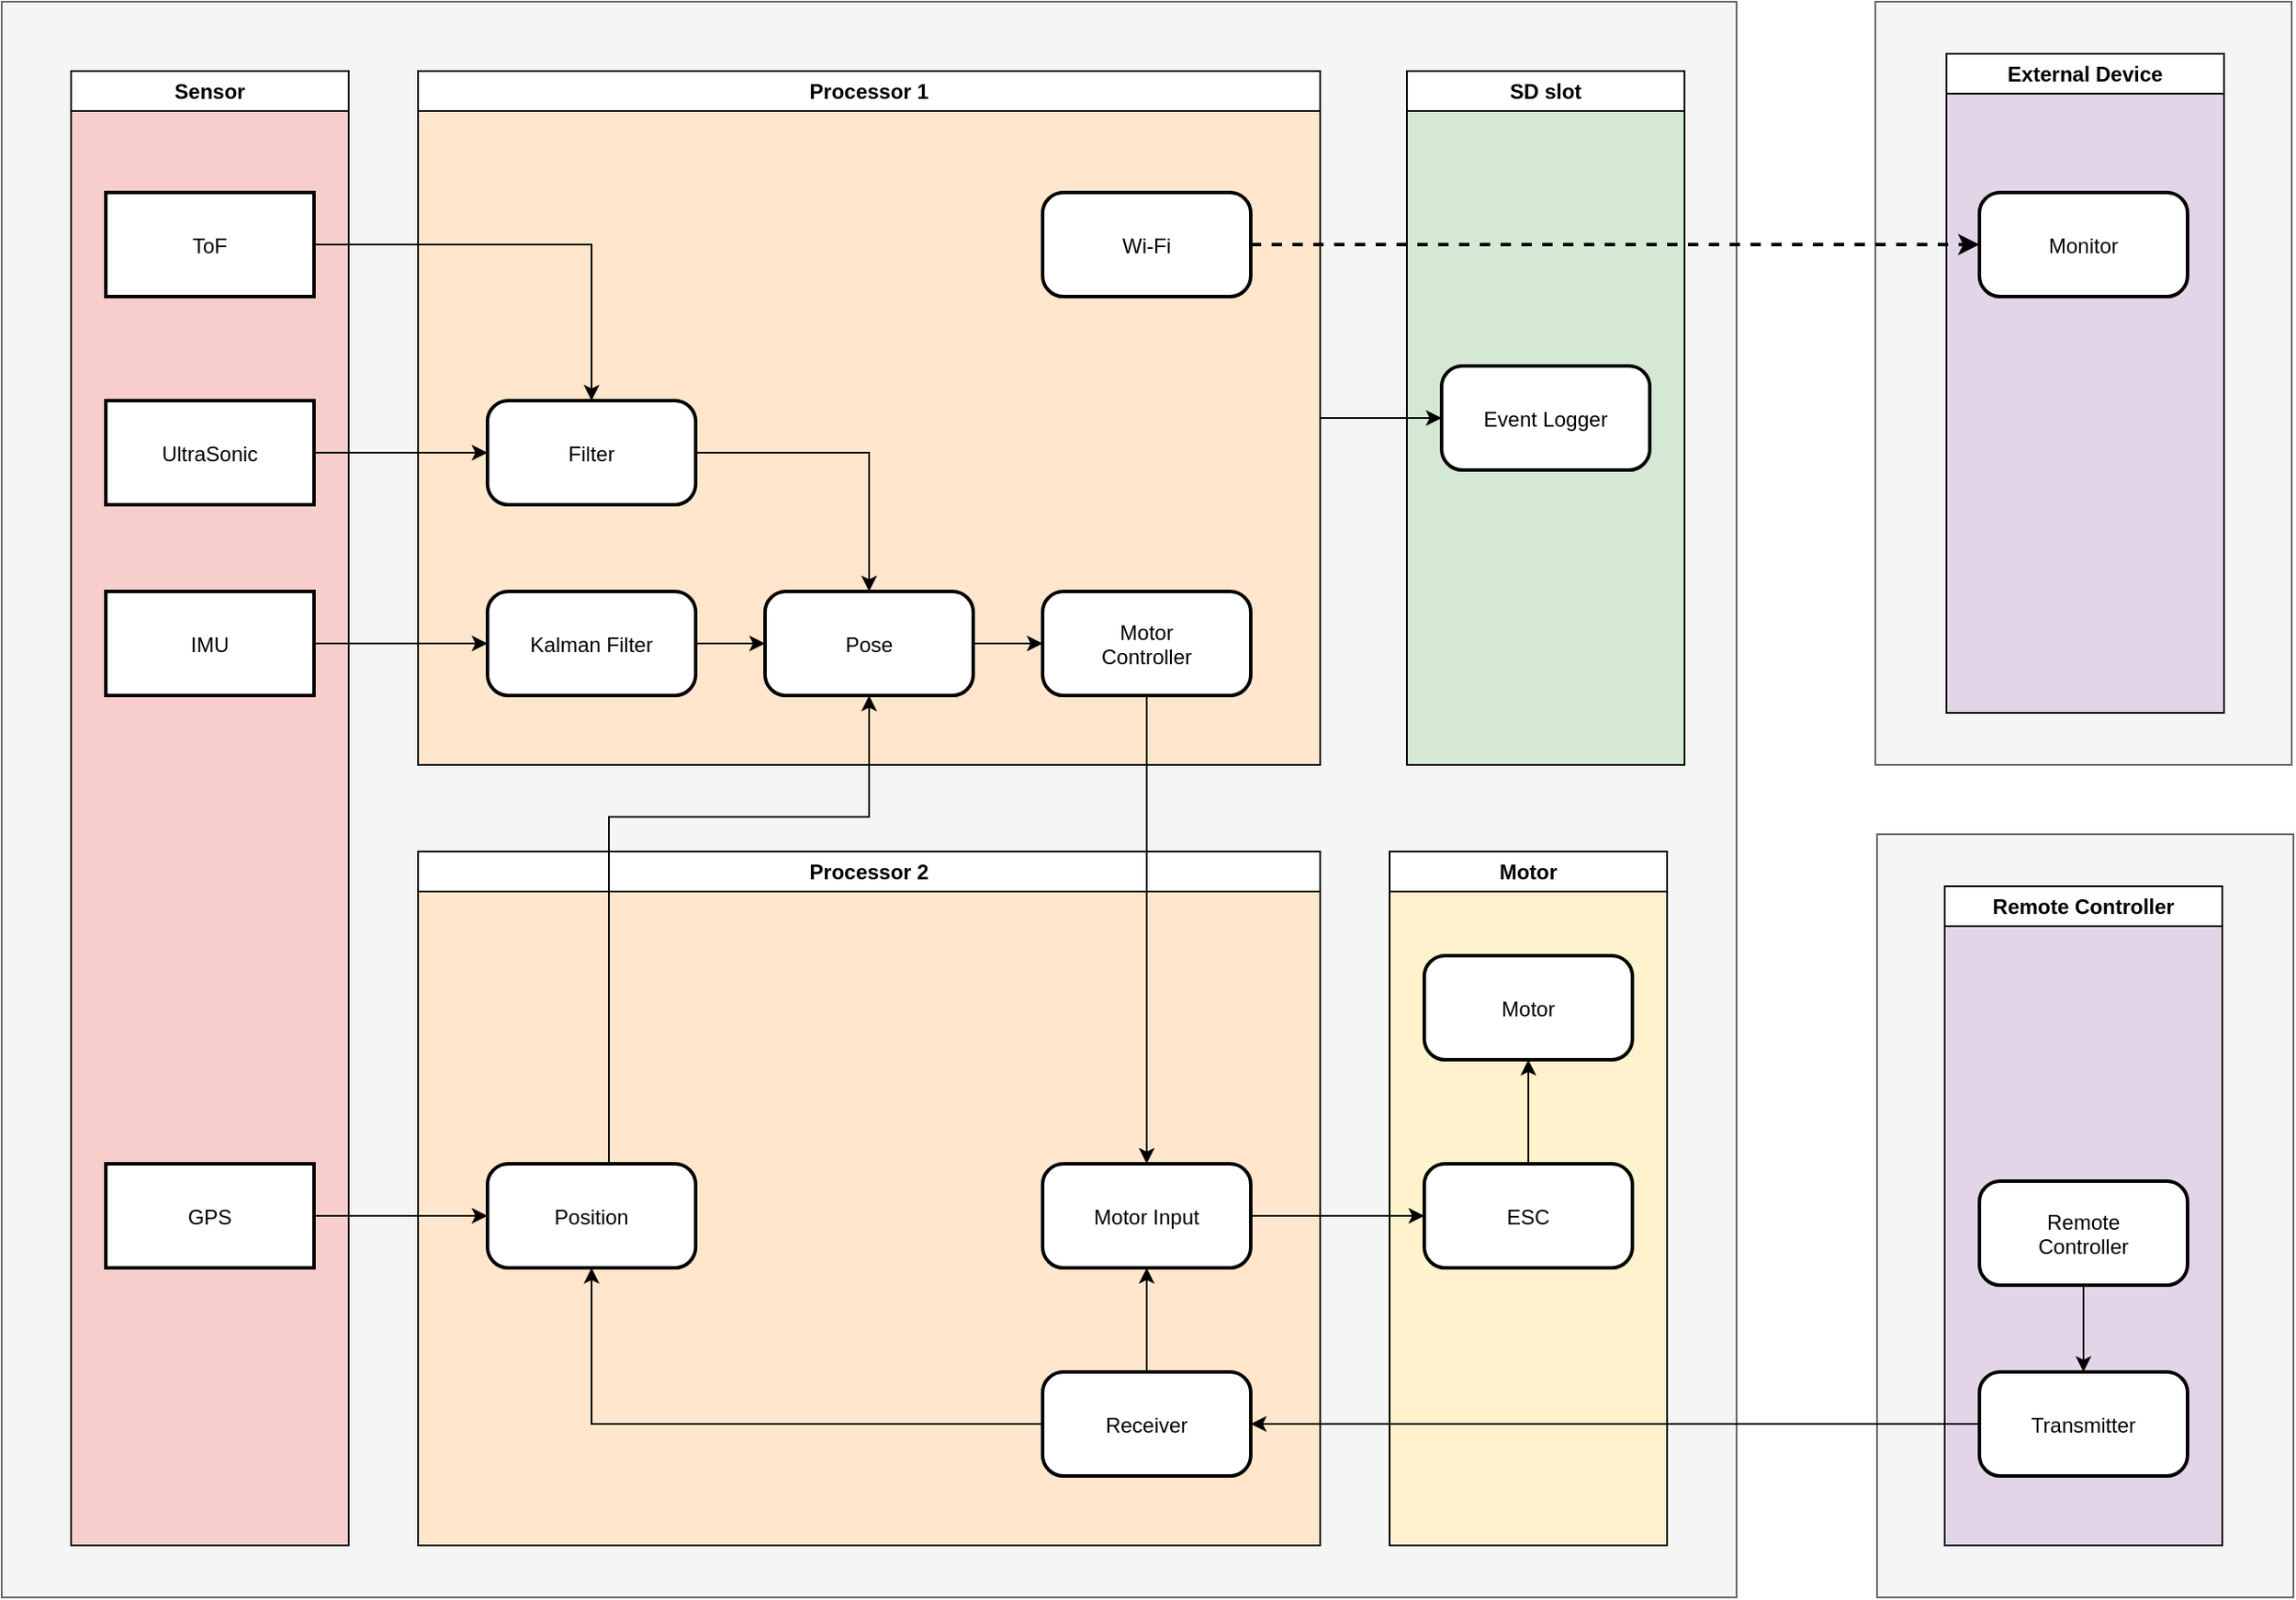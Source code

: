 <mxfile version="26.0.9">
  <diagram name="페이지-1" id="bvoraGdHje81HjMtSAm7">
    <mxGraphModel dx="1419" dy="814" grid="1" gridSize="10" guides="1" tooltips="1" connect="1" arrows="1" fold="1" page="1" pageScale="1" pageWidth="827" pageHeight="1169" math="0" shadow="0">
      <root>
        <mxCell id="0" />
        <mxCell id="1" parent="0" />
        <mxCell id="vDnxMf5aPKPBda2evDdI-67" value="" style="rounded=0;whiteSpace=wrap;html=1;fillColor=#f5f5f5;fontColor=#333333;strokeColor=#666666;" parent="1" vertex="1">
          <mxGeometry x="80" y="80" width="1000" height="920" as="geometry" />
        </mxCell>
        <mxCell id="_7KGbnga0klczahn__e4-11" value="" style="rounded=0;whiteSpace=wrap;html=1;fillColor=#ffe6cc;strokeColor=#d79b00;" parent="1" vertex="1">
          <mxGeometry x="320" y="570" width="520" height="400" as="geometry" />
        </mxCell>
        <mxCell id="vDnxMf5aPKPBda2evDdI-63" value="" style="rounded=0;whiteSpace=wrap;html=1;fillColor=#fff2cc;strokeColor=#d6b656;" parent="1" vertex="1">
          <mxGeometry x="880" y="570" width="160" height="400" as="geometry" />
        </mxCell>
        <mxCell id="vDnxMf5aPKPBda2evDdI-62" value="" style="rounded=0;whiteSpace=wrap;html=1;fillColor=#ffe6cc;strokeColor=#d79b00;" parent="1" vertex="1">
          <mxGeometry x="320" y="120" width="520" height="400" as="geometry" />
        </mxCell>
        <mxCell id="vDnxMf5aPKPBda2evDdI-61" value="" style="rounded=0;whiteSpace=wrap;html=1;fillColor=#f8cecc;strokeColor=#b85450;" parent="1" vertex="1">
          <mxGeometry x="120" y="120" width="160" height="850" as="geometry" />
        </mxCell>
        <mxCell id="vDnxMf5aPKPBda2evDdI-59" style="edgeStyle=orthogonalEdgeStyle;rounded=0;orthogonalLoop=1;jettySize=auto;html=1;" parent="1" source="vDnxMf5aPKPBda2evDdI-49" target="vDnxMf5aPKPBda2evDdI-30" edge="1">
          <mxGeometry relative="1" as="geometry" />
        </mxCell>
        <mxCell id="vDnxMf5aPKPBda2evDdI-68" value="Sensor" style="swimlane;whiteSpace=wrap;html=1;rounded=0;fillStyle=solid;" parent="1" vertex="1">
          <mxGeometry x="120" y="120" width="160" height="850" as="geometry" />
        </mxCell>
        <mxCell id="vDnxMf5aPKPBda2evDdI-22" value="ToF" style="rounded=0;arcSize=20;strokeWidth=2" parent="vDnxMf5aPKPBda2evDdI-68" vertex="1">
          <mxGeometry x="20" y="70" width="120" height="60" as="geometry" />
        </mxCell>
        <mxCell id="vDnxMf5aPKPBda2evDdI-69" value="Processor 1" style="swimlane;whiteSpace=wrap;html=1;container=0;" parent="1" vertex="1">
          <mxGeometry x="320" y="120" width="520" height="400" as="geometry" />
        </mxCell>
        <mxCell id="_7KGbnga0klczahn__e4-51" value="Motor&#xa;Controller" style="rounded=1;arcSize=20;strokeWidth=2" parent="vDnxMf5aPKPBda2evDdI-69" vertex="1">
          <mxGeometry x="360" y="300" width="120" height="60" as="geometry" />
        </mxCell>
        <mxCell id="10" value="Kalman Filter" style="rounded=1;arcSize=20;strokeWidth=2" parent="vDnxMf5aPKPBda2evDdI-69" vertex="1">
          <mxGeometry x="40" y="300" width="120" height="60" as="geometry" />
        </mxCell>
        <mxCell id="vDnxMf5aPKPBda2evDdI-30" value="Pose" style="rounded=1;arcSize=20;strokeWidth=2" parent="vDnxMf5aPKPBda2evDdI-69" vertex="1">
          <mxGeometry x="200" y="300" width="120" height="60" as="geometry" />
        </mxCell>
        <mxCell id="11" value="IMU" style="rounded=0;arcSize=20;strokeWidth=2" parent="vDnxMf5aPKPBda2evDdI-69" vertex="1">
          <mxGeometry x="-180" y="300" width="120" height="60" as="geometry" />
        </mxCell>
        <mxCell id="vDnxMf5aPKPBda2evDdI-44" style="edgeStyle=orthogonalEdgeStyle;rounded=0;orthogonalLoop=1;jettySize=auto;html=1;" parent="vDnxMf5aPKPBda2evDdI-69" source="10" target="vDnxMf5aPKPBda2evDdI-30" edge="1">
          <mxGeometry relative="1" as="geometry" />
        </mxCell>
        <mxCell id="vDnxMf5aPKPBda2evDdI-54" style="edgeStyle=orthogonalEdgeStyle;rounded=0;orthogonalLoop=1;jettySize=auto;html=1;" parent="vDnxMf5aPKPBda2evDdI-69" source="vDnxMf5aPKPBda2evDdI-30" target="_7KGbnga0klczahn__e4-51" edge="1">
          <mxGeometry relative="1" as="geometry" />
        </mxCell>
        <mxCell id="vDnxMf5aPKPBda2evDdI-43" style="edgeStyle=orthogonalEdgeStyle;rounded=0;orthogonalLoop=1;jettySize=auto;html=1;" parent="vDnxMf5aPKPBda2evDdI-69" source="11" target="10" edge="1">
          <mxGeometry relative="1" as="geometry" />
        </mxCell>
        <mxCell id="YjUfUg1ahw0oZ-kAptot-12" value="Wi-Fi" style="rounded=1;arcSize=20;strokeWidth=2" parent="vDnxMf5aPKPBda2evDdI-69" vertex="1">
          <mxGeometry x="360" y="70" width="120" height="60" as="geometry" />
        </mxCell>
        <mxCell id="7hqAz0OuhL2_IKrjsIzB-12" value="" style="rounded=0;whiteSpace=wrap;html=1;fillColor=#f5f5f5;fontColor=#333333;strokeColor=#666666;" parent="1" vertex="1">
          <mxGeometry x="1161" y="560" width="240" height="440" as="geometry" />
        </mxCell>
        <mxCell id="7hqAz0OuhL2_IKrjsIzB-14" value="" style="rounded=0;whiteSpace=wrap;html=1;fillColor=#e1d5e7;strokeColor=#9673a6;" parent="1" vertex="1">
          <mxGeometry x="1200" y="590" width="160" height="380" as="geometry" />
        </mxCell>
        <mxCell id="7hqAz0OuhL2_IKrjsIzB-15" value="Remote Controller" style="swimlane;whiteSpace=wrap;html=1;" parent="1" vertex="1">
          <mxGeometry x="1200" y="590" width="160" height="380" as="geometry" />
        </mxCell>
        <mxCell id="7hqAz0OuhL2_IKrjsIzB-17" style="edgeStyle=orthogonalEdgeStyle;rounded=0;orthogonalLoop=1;jettySize=auto;html=1;" parent="1" source="vDnxMf5aPKPBda2evDdI-25" target="vDnxMf5aPKPBda2evDdI-26" edge="1">
          <mxGeometry relative="1" as="geometry" />
        </mxCell>
        <mxCell id="_7KGbnga0klczahn__e4-46" value="Processor 2" style="swimlane;whiteSpace=wrap;html=1;container=0;" parent="1" vertex="1">
          <mxGeometry x="320" y="570" width="520" height="400" as="geometry" />
        </mxCell>
        <mxCell id="9" value="Motor Input" style="rounded=1;arcSize=20;strokeWidth=2" parent="_7KGbnga0klczahn__e4-46" vertex="1">
          <mxGeometry x="360" y="180" width="120" height="60" as="geometry" />
        </mxCell>
        <mxCell id="vDnxMf5aPKPBda2evDdI-57" style="edgeStyle=orthogonalEdgeStyle;rounded=0;orthogonalLoop=1;jettySize=auto;html=1;" parent="1" source="9" target="vDnxMf5aPKPBda2evDdI-31" edge="1">
          <mxGeometry relative="1" as="geometry">
            <Array as="points">
              <mxPoint x="910" y="780" />
            </Array>
          </mxGeometry>
        </mxCell>
        <mxCell id="vDnxMf5aPKPBda2evDdI-25" value="Transmitter" style="rounded=1;arcSize=20;strokeWidth=2" parent="1" vertex="1">
          <mxGeometry x="1220" y="870" width="120" height="60" as="geometry" />
        </mxCell>
        <mxCell id="7hqAz0OuhL2_IKrjsIzB-11" value="Remote&#xa;Controller" style="rounded=1;arcSize=20;strokeWidth=2" parent="1" vertex="1">
          <mxGeometry x="1220" y="760" width="120" height="60" as="geometry" />
        </mxCell>
        <mxCell id="7hqAz0OuhL2_IKrjsIzB-18" style="edgeStyle=orthogonalEdgeStyle;rounded=0;orthogonalLoop=1;jettySize=auto;html=1;" parent="1" source="7hqAz0OuhL2_IKrjsIzB-11" target="vDnxMf5aPKPBda2evDdI-25" edge="1">
          <mxGeometry relative="1" as="geometry" />
        </mxCell>
        <mxCell id="_7KGbnga0klczahn__e4-52" value="" style="edgeStyle=orthogonalEdgeStyle;rounded=0;orthogonalLoop=1;jettySize=auto;html=1;" parent="1" source="_7KGbnga0klczahn__e4-51" target="9" edge="1">
          <mxGeometry relative="1" as="geometry" />
        </mxCell>
        <mxCell id="vDnxMf5aPKPBda2evDdI-49" value="Filter" style="rounded=1;arcSize=20;strokeWidth=2" parent="1" vertex="1">
          <mxGeometry x="360" y="310" width="120" height="60" as="geometry" />
        </mxCell>
        <mxCell id="vDnxMf5aPKPBda2evDdI-50" style="edgeStyle=orthogonalEdgeStyle;rounded=0;orthogonalLoop=1;jettySize=auto;html=1;" parent="1" source="vDnxMf5aPKPBda2evDdI-22" target="vDnxMf5aPKPBda2evDdI-49" edge="1">
          <mxGeometry relative="1" as="geometry" />
        </mxCell>
        <mxCell id="vDnxMf5aPKPBda2evDdI-51" style="edgeStyle=orthogonalEdgeStyle;rounded=0;orthogonalLoop=1;jettySize=auto;html=1;" parent="1" source="vDnxMf5aPKPBda2evDdI-23" target="vDnxMf5aPKPBda2evDdI-49" edge="1">
          <mxGeometry relative="1" as="geometry" />
        </mxCell>
        <mxCell id="vDnxMf5aPKPBda2evDdI-70" value="Motor" style="swimlane;whiteSpace=wrap;html=1;" parent="1" vertex="1">
          <mxGeometry x="880" y="570" width="160" height="400" as="geometry" />
        </mxCell>
        <mxCell id="vDnxMf5aPKPBda2evDdI-23" value="UltraSonic" style="rounded=0;arcSize=20;strokeWidth=2" parent="1" vertex="1">
          <mxGeometry x="140" y="310" width="120" height="60" as="geometry" />
        </mxCell>
        <mxCell id="YXquaI-7YXbaa9HRJ2PI-11" style="edgeStyle=orthogonalEdgeStyle;rounded=0;orthogonalLoop=1;jettySize=auto;html=1;" edge="1" parent="1" source="vDnxMf5aPKPBda2evDdI-26" target="9">
          <mxGeometry relative="1" as="geometry" />
        </mxCell>
        <mxCell id="YXquaI-7YXbaa9HRJ2PI-14" style="edgeStyle=orthogonalEdgeStyle;rounded=0;orthogonalLoop=1;jettySize=auto;html=1;" edge="1" parent="1" source="vDnxMf5aPKPBda2evDdI-26" target="_7KGbnga0klczahn__e4-50">
          <mxGeometry relative="1" as="geometry" />
        </mxCell>
        <mxCell id="vDnxMf5aPKPBda2evDdI-26" value="Receiver" style="rounded=1;arcSize=20;strokeWidth=2" parent="1" vertex="1">
          <mxGeometry x="680" y="870" width="120" height="60" as="geometry" />
        </mxCell>
        <mxCell id="vDnxMf5aPKPBda2evDdI-21" value="GPS" style="rounded=0;arcSize=20;strokeWidth=2" parent="1" vertex="1">
          <mxGeometry x="140" y="750" width="120" height="60" as="geometry" />
        </mxCell>
        <mxCell id="aU3fIFS9kwVcD8JixQWr-21" style="edgeStyle=orthogonalEdgeStyle;rounded=0;orthogonalLoop=1;jettySize=auto;html=1;" parent="1" source="_7KGbnga0klczahn__e4-50" target="vDnxMf5aPKPBda2evDdI-30" edge="1">
          <mxGeometry relative="1" as="geometry">
            <Array as="points">
              <mxPoint x="430" y="550" />
              <mxPoint x="580" y="550" />
            </Array>
          </mxGeometry>
        </mxCell>
        <mxCell id="_7KGbnga0klczahn__e4-50" value="Position" style="rounded=1;arcSize=20;strokeWidth=2" parent="1" vertex="1">
          <mxGeometry x="360" y="750" width="120" height="60" as="geometry" />
        </mxCell>
        <mxCell id="vDnxMf5aPKPBda2evDdI-60" style="edgeStyle=orthogonalEdgeStyle;rounded=0;orthogonalLoop=1;jettySize=auto;html=1;entryX=0;entryY=0.5;entryDx=0;entryDy=0;" parent="1" source="vDnxMf5aPKPBda2evDdI-21" target="_7KGbnga0klczahn__e4-50" edge="1">
          <mxGeometry relative="1" as="geometry" />
        </mxCell>
        <mxCell id="vDnxMf5aPKPBda2evDdI-65" value="Motor" style="rounded=1;arcSize=20;strokeWidth=2" parent="1" vertex="1">
          <mxGeometry x="900" y="630" width="120" height="60" as="geometry" />
        </mxCell>
        <mxCell id="vDnxMf5aPKPBda2evDdI-31" value="ESC" style="rounded=1;arcSize=20;strokeWidth=2" parent="1" vertex="1">
          <mxGeometry x="900" y="750" width="120" height="60" as="geometry" />
        </mxCell>
        <mxCell id="vDnxMf5aPKPBda2evDdI-66" style="edgeStyle=orthogonalEdgeStyle;rounded=0;orthogonalLoop=1;jettySize=auto;html=1;" parent="1" source="vDnxMf5aPKPBda2evDdI-31" target="vDnxMf5aPKPBda2evDdI-65" edge="1">
          <mxGeometry relative="1" as="geometry" />
        </mxCell>
        <mxCell id="aU3fIFS9kwVcD8JixQWr-11" value="" style="rounded=0;whiteSpace=wrap;html=1;fillColor=#f5f5f5;fontColor=#333333;strokeColor=#666666;" parent="1" vertex="1">
          <mxGeometry x="1160" y="80" width="240" height="440" as="geometry" />
        </mxCell>
        <mxCell id="aU3fIFS9kwVcD8JixQWr-13" value="" style="rounded=0;whiteSpace=wrap;html=1;fillColor=#e1d5e7;strokeColor=#9673a6;" parent="1" vertex="1">
          <mxGeometry x="1201" y="110" width="160" height="380" as="geometry" />
        </mxCell>
        <mxCell id="aU3fIFS9kwVcD8JixQWr-12" value="External Device" style="swimlane;whiteSpace=wrap;html=1;" parent="1" vertex="1">
          <mxGeometry x="1201" y="110" width="160" height="380" as="geometry" />
        </mxCell>
        <mxCell id="aU3fIFS9kwVcD8JixQWr-14" value="Monitor" style="rounded=1;arcSize=20;strokeWidth=2" parent="aU3fIFS9kwVcD8JixQWr-12" vertex="1">
          <mxGeometry x="19" y="80" width="120" height="60" as="geometry" />
        </mxCell>
        <mxCell id="aU3fIFS9kwVcD8JixQWr-17" value="" style="rounded=0;whiteSpace=wrap;html=1;fillColor=#d5e8d4;strokeColor=#82b366;" parent="1" vertex="1">
          <mxGeometry x="890" y="120" width="160" height="400" as="geometry" />
        </mxCell>
        <mxCell id="aU3fIFS9kwVcD8JixQWr-16" value="SD slot" style="swimlane;whiteSpace=wrap;html=1;container=0;" parent="1" vertex="1">
          <mxGeometry x="890" y="120" width="160" height="400" as="geometry" />
        </mxCell>
        <mxCell id="YjUfUg1ahw0oZ-kAptot-11" value="Event Logger" style="rounded=1;arcSize=20;strokeWidth=2" parent="aU3fIFS9kwVcD8JixQWr-16" vertex="1">
          <mxGeometry x="20" y="170" width="120" height="60" as="geometry" />
        </mxCell>
        <mxCell id="aU3fIFS9kwVcD8JixQWr-15" style="edgeStyle=orthogonalEdgeStyle;rounded=0;orthogonalLoop=1;jettySize=auto;html=1;curved=0;jumpStyle=none;dashed=1;strokeWidth=2;" parent="1" source="YjUfUg1ahw0oZ-kAptot-12" target="aU3fIFS9kwVcD8JixQWr-14" edge="1">
          <mxGeometry relative="1" as="geometry" />
        </mxCell>
        <mxCell id="aU3fIFS9kwVcD8JixQWr-20" style="edgeStyle=orthogonalEdgeStyle;rounded=0;orthogonalLoop=1;jettySize=auto;html=1;" parent="1" source="vDnxMf5aPKPBda2evDdI-62" target="YjUfUg1ahw0oZ-kAptot-11" edge="1">
          <mxGeometry relative="1" as="geometry" />
        </mxCell>
      </root>
    </mxGraphModel>
  </diagram>
</mxfile>
